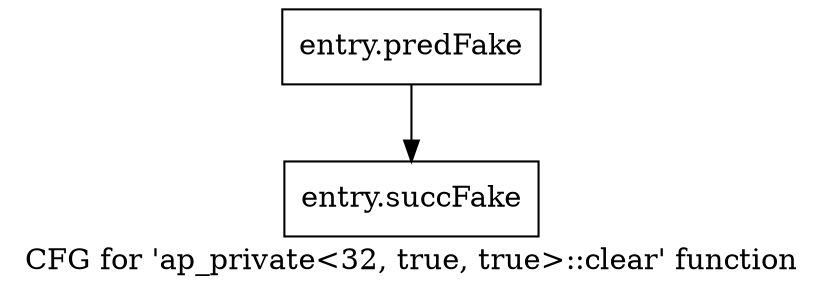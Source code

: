digraph "CFG for 'ap_private\<32, true, true\>::clear' function" {
	label="CFG for 'ap_private\<32, true, true\>::clear' function";

	Node0x594fab0 [shape=record,filename="",linenumber="",label="{entry.predFake}"];
	Node0x594fab0 -> Node0x5acd4a0[ callList="" memoryops="" filename="/home/omerfaruk/tools/Xilinx/Vitis_HLS/2023.2/include/etc/ap_private.h" execusionnum="0"];
	Node0x5acd4a0 [shape=record,filename="/home/omerfaruk/tools/Xilinx/Vitis_HLS/2023.2/include/etc/ap_private.h",linenumber="1827",label="{entry.succFake}"];
}
